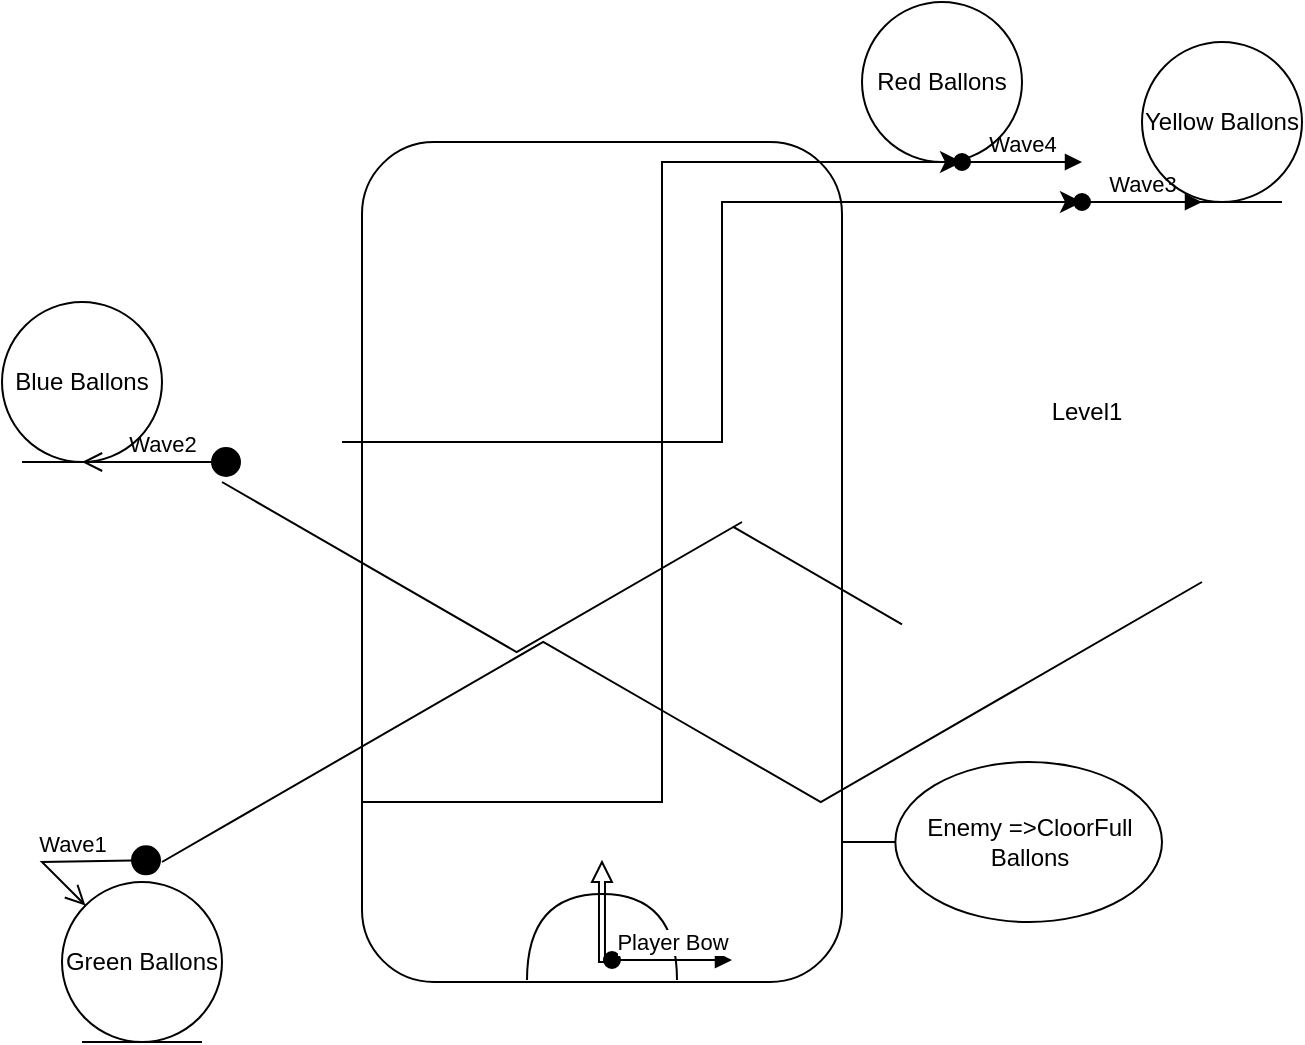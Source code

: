 <mxfile version="20.7.4" type="github">
  <diagram id="C5RBs43oDa-KdzZeNtuy" name="Page-1">
    <mxGraphModel dx="1100" dy="1739" grid="1" gridSize="10" guides="1" tooltips="1" connect="1" arrows="1" fold="1" page="1" pageScale="1" pageWidth="827" pageHeight="1169" math="0" shadow="0">
      <root>
        <mxCell id="WIyWlLk6GJQsqaUBKTNV-0" />
        <mxCell id="WIyWlLk6GJQsqaUBKTNV-1" parent="WIyWlLk6GJQsqaUBKTNV-0" />
        <mxCell id="aRNhC4s9KzN8hOCHpL1d-4" value="" style="rounded=1;whiteSpace=wrap;html=1;strokeColor=default;fillColor=none;" vertex="1" parent="WIyWlLk6GJQsqaUBKTNV-1">
          <mxGeometry x="220" y="-100" width="240" height="420" as="geometry" />
        </mxCell>
        <mxCell id="aRNhC4s9KzN8hOCHpL1d-5" value="Level1" style="text;strokeColor=none;align=center;fillColor=none;html=1;verticalAlign=middle;whiteSpace=wrap;rounded=0;" vertex="1" parent="WIyWlLk6GJQsqaUBKTNV-1">
          <mxGeometry x="495" y="20" width="175" height="30" as="geometry" />
        </mxCell>
        <mxCell id="aRNhC4s9KzN8hOCHpL1d-6" value="" style="shape=requiredInterface;html=1;verticalLabelPosition=bottom;sketch=0;strokeColor=default;fillColor=none;rotation=-90;" vertex="1" parent="WIyWlLk6GJQsqaUBKTNV-1">
          <mxGeometry x="318.44" y="260" width="43.12" height="75" as="geometry" />
        </mxCell>
        <mxCell id="aRNhC4s9KzN8hOCHpL1d-7" value="" style="shape=singleArrow;direction=north;whiteSpace=wrap;html=1;strokeColor=default;fillColor=none;" vertex="1" parent="WIyWlLk6GJQsqaUBKTNV-1">
          <mxGeometry x="334.99" y="260" width="10" height="50" as="geometry" />
        </mxCell>
        <mxCell id="aRNhC4s9KzN8hOCHpL1d-11" value="" style="edgeStyle=isometricEdgeStyle;endArrow=none;html=1;elbow=vertical;rounded=0;" edge="1" parent="WIyWlLk6GJQsqaUBKTNV-1">
          <mxGeometry width="50" height="100" relative="1" as="geometry">
            <mxPoint x="150" y="70" as="sourcePoint" />
            <mxPoint x="490" y="141.132" as="targetPoint" />
            <Array as="points">
              <mxPoint x="410" y="90" />
            </Array>
          </mxGeometry>
        </mxCell>
        <object label="" id="aRNhC4s9KzN8hOCHpL1d-12">
          <mxCell style="edgeStyle=isometricEdgeStyle;endArrow=none;html=1;rounded=0;" edge="1" parent="WIyWlLk6GJQsqaUBKTNV-1">
            <mxGeometry width="50" height="100" relative="1" as="geometry">
              <mxPoint x="120" y="260" as="sourcePoint" />
              <mxPoint x="640" y="120" as="targetPoint" />
            </mxGeometry>
          </mxCell>
        </object>
        <mxCell id="aRNhC4s9KzN8hOCHpL1d-13" value="" style="edgeStyle=elbowEdgeStyle;elbow=horizontal;endArrow=classic;html=1;curved=0;rounded=0;endSize=8;startSize=8;" edge="1" parent="WIyWlLk6GJQsqaUBKTNV-1">
          <mxGeometry width="50" height="50" relative="1" as="geometry">
            <mxPoint x="210" y="50" as="sourcePoint" />
            <mxPoint x="580" y="-70" as="targetPoint" />
            <Array as="points">
              <mxPoint x="400" y="-40" />
            </Array>
          </mxGeometry>
        </mxCell>
        <mxCell id="aRNhC4s9KzN8hOCHpL1d-14" value="" style="edgeStyle=elbowEdgeStyle;elbow=horizontal;endArrow=classic;html=1;curved=0;rounded=0;endSize=8;startSize=8;" edge="1" parent="WIyWlLk6GJQsqaUBKTNV-1">
          <mxGeometry width="50" height="50" relative="1" as="geometry">
            <mxPoint x="220" y="230" as="sourcePoint" />
            <mxPoint x="520" y="-90" as="targetPoint" />
          </mxGeometry>
        </mxCell>
        <mxCell id="aRNhC4s9KzN8hOCHpL1d-15" value="Wave1" style="html=1;verticalAlign=bottom;startArrow=circle;startFill=1;endArrow=open;startSize=6;endSize=8;rounded=0;" edge="1" parent="WIyWlLk6GJQsqaUBKTNV-1" target="aRNhC4s9KzN8hOCHpL1d-26">
          <mxGeometry width="80" relative="1" as="geometry">
            <mxPoint x="120" y="259" as="sourcePoint" />
            <mxPoint x="20" y="260" as="targetPoint" />
            <Array as="points">
              <mxPoint x="60" y="260" />
            </Array>
          </mxGeometry>
        </mxCell>
        <mxCell id="aRNhC4s9KzN8hOCHpL1d-16" value="Wave2" style="html=1;verticalAlign=bottom;startArrow=circle;startFill=1;endArrow=open;startSize=6;endSize=8;rounded=0;" edge="1" parent="WIyWlLk6GJQsqaUBKTNV-1">
          <mxGeometry width="80" relative="1" as="geometry">
            <mxPoint x="160" y="60" as="sourcePoint" />
            <mxPoint x="80" y="60" as="targetPoint" />
          </mxGeometry>
        </mxCell>
        <mxCell id="aRNhC4s9KzN8hOCHpL1d-19" value="Wave3" style="html=1;verticalAlign=bottom;startArrow=oval;startFill=1;endArrow=block;startSize=8;rounded=0;" edge="1" parent="WIyWlLk6GJQsqaUBKTNV-1">
          <mxGeometry width="60" relative="1" as="geometry">
            <mxPoint x="580" y="-70" as="sourcePoint" />
            <mxPoint x="640" y="-70" as="targetPoint" />
          </mxGeometry>
        </mxCell>
        <mxCell id="aRNhC4s9KzN8hOCHpL1d-20" value="Wave4" style="html=1;verticalAlign=bottom;startArrow=oval;startFill=1;endArrow=block;startSize=8;rounded=0;" edge="1" parent="WIyWlLk6GJQsqaUBKTNV-1">
          <mxGeometry width="60" relative="1" as="geometry">
            <mxPoint x="520" y="-90" as="sourcePoint" />
            <mxPoint x="580" y="-90" as="targetPoint" />
          </mxGeometry>
        </mxCell>
        <mxCell id="aRNhC4s9KzN8hOCHpL1d-21" value="Player Bow" style="html=1;verticalAlign=bottom;startArrow=oval;startFill=1;endArrow=block;startSize=8;rounded=0;" edge="1" parent="WIyWlLk6GJQsqaUBKTNV-1">
          <mxGeometry width="60" relative="1" as="geometry">
            <mxPoint x="344.99" y="309" as="sourcePoint" />
            <mxPoint x="404.99" y="309" as="targetPoint" />
          </mxGeometry>
        </mxCell>
        <mxCell id="aRNhC4s9KzN8hOCHpL1d-22" value="Enemy =&amp;gt;CloorFull Ballons" style="shape=umlBoundary;whiteSpace=wrap;html=1;strokeColor=default;fillColor=none;" vertex="1" parent="WIyWlLk6GJQsqaUBKTNV-1">
          <mxGeometry x="460" y="210" width="160" height="80" as="geometry" />
        </mxCell>
        <mxCell id="aRNhC4s9KzN8hOCHpL1d-26" value="Green Ballons&lt;br&gt;" style="ellipse;shape=umlEntity;whiteSpace=wrap;html=1;strokeColor=default;fillColor=none;" vertex="1" parent="WIyWlLk6GJQsqaUBKTNV-1">
          <mxGeometry x="70" y="270" width="80" height="80" as="geometry" />
        </mxCell>
        <mxCell id="aRNhC4s9KzN8hOCHpL1d-27" value="Blue Ballons" style="ellipse;shape=umlEntity;whiteSpace=wrap;html=1;strokeColor=default;fillColor=none;" vertex="1" parent="WIyWlLk6GJQsqaUBKTNV-1">
          <mxGeometry x="40" y="-20" width="80" height="80" as="geometry" />
        </mxCell>
        <mxCell id="aRNhC4s9KzN8hOCHpL1d-28" value="Yellow Ballons" style="ellipse;shape=umlEntity;whiteSpace=wrap;html=1;strokeColor=default;fillColor=none;" vertex="1" parent="WIyWlLk6GJQsqaUBKTNV-1">
          <mxGeometry x="610" y="-150" width="80" height="80" as="geometry" />
        </mxCell>
        <mxCell id="aRNhC4s9KzN8hOCHpL1d-29" value="Red Ballons" style="ellipse;shape=umlEntity;whiteSpace=wrap;html=1;strokeColor=default;fillColor=none;" vertex="1" parent="WIyWlLk6GJQsqaUBKTNV-1">
          <mxGeometry x="470" y="-170" width="80" height="80" as="geometry" />
        </mxCell>
      </root>
    </mxGraphModel>
  </diagram>
</mxfile>
